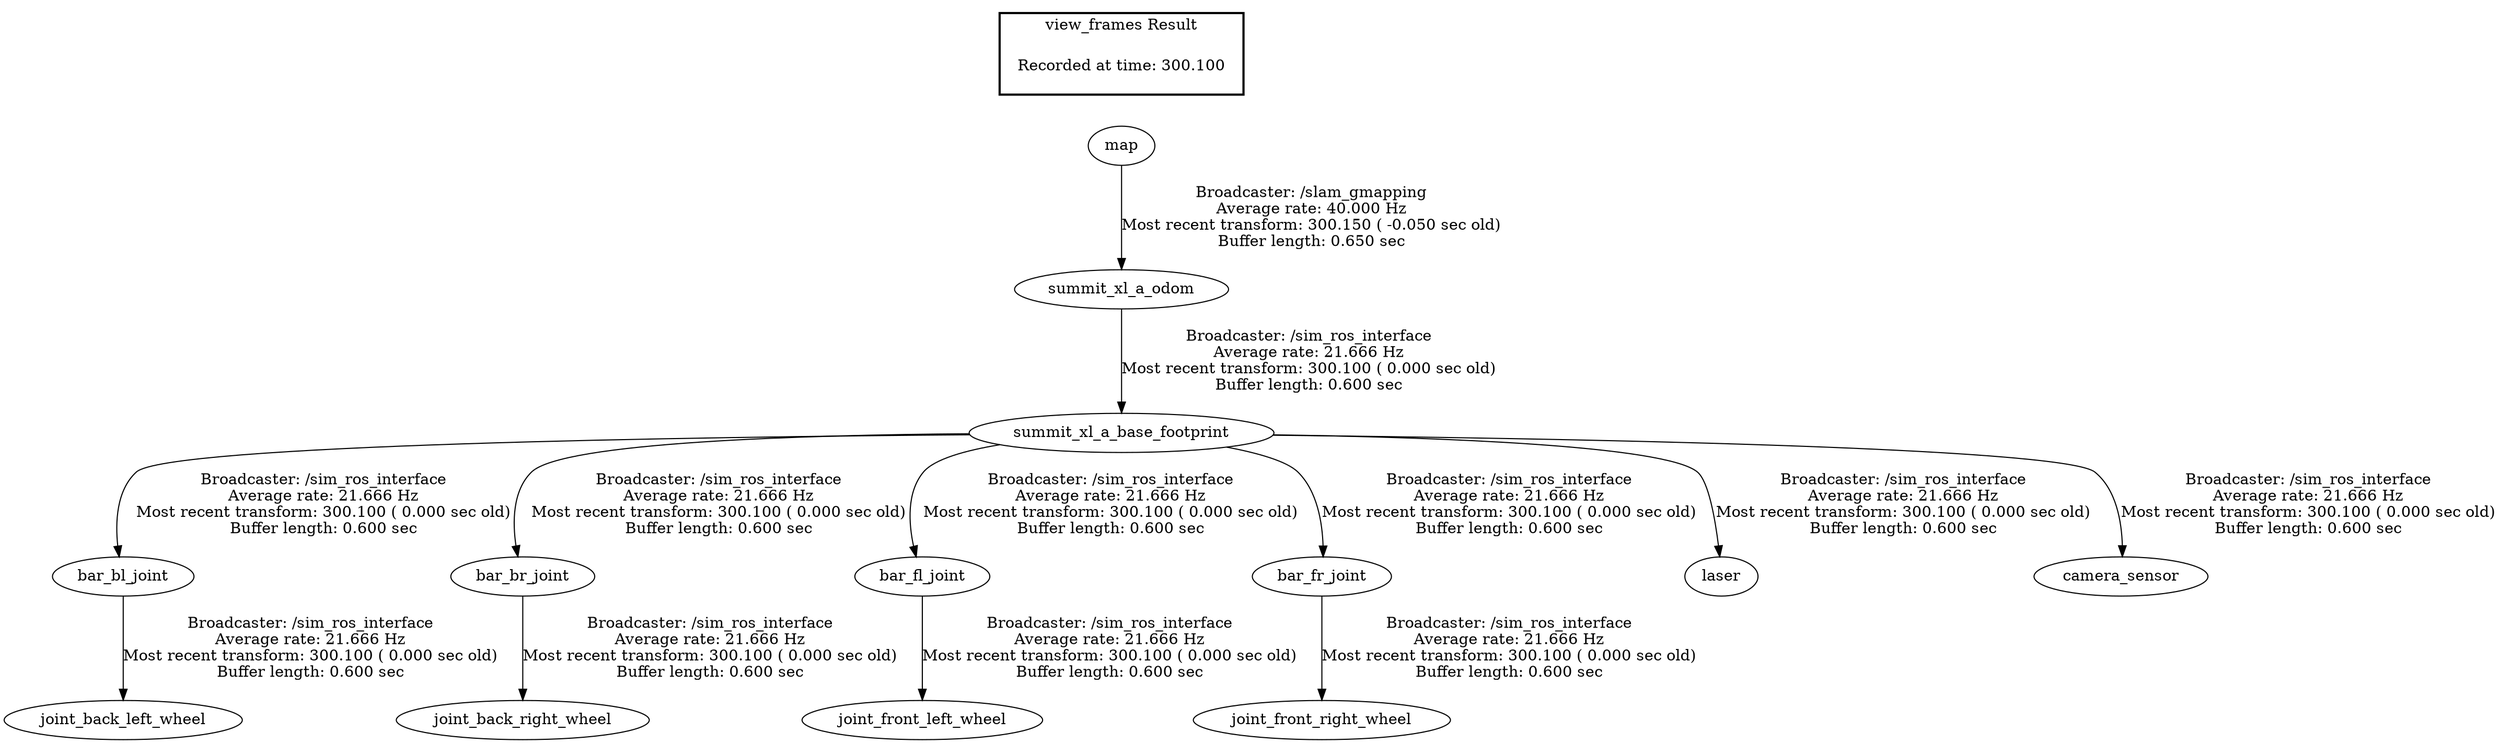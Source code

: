 digraph G {
"map" -> "summit_xl_a_odom"[label="Broadcaster: /slam_gmapping\nAverage rate: 40.000 Hz\nMost recent transform: 300.150 ( -0.050 sec old)\nBuffer length: 0.650 sec\n"];
"summit_xl_a_odom" -> "summit_xl_a_base_footprint"[label="Broadcaster: /sim_ros_interface\nAverage rate: 21.666 Hz\nMost recent transform: 300.100 ( 0.000 sec old)\nBuffer length: 0.600 sec\n"];
"summit_xl_a_base_footprint" -> "bar_bl_joint"[label="Broadcaster: /sim_ros_interface\nAverage rate: 21.666 Hz\nMost recent transform: 300.100 ( 0.000 sec old)\nBuffer length: 0.600 sec\n"];
"summit_xl_a_base_footprint" -> "bar_br_joint"[label="Broadcaster: /sim_ros_interface\nAverage rate: 21.666 Hz\nMost recent transform: 300.100 ( 0.000 sec old)\nBuffer length: 0.600 sec\n"];
"summit_xl_a_base_footprint" -> "bar_fl_joint"[label="Broadcaster: /sim_ros_interface\nAverage rate: 21.666 Hz\nMost recent transform: 300.100 ( 0.000 sec old)\nBuffer length: 0.600 sec\n"];
"summit_xl_a_base_footprint" -> "bar_fr_joint"[label="Broadcaster: /sim_ros_interface\nAverage rate: 21.666 Hz\nMost recent transform: 300.100 ( 0.000 sec old)\nBuffer length: 0.600 sec\n"];
"summit_xl_a_base_footprint" -> "laser"[label="Broadcaster: /sim_ros_interface\nAverage rate: 21.666 Hz\nMost recent transform: 300.100 ( 0.000 sec old)\nBuffer length: 0.600 sec\n"];
"summit_xl_a_base_footprint" -> "camera_sensor"[label="Broadcaster: /sim_ros_interface\nAverage rate: 21.666 Hz\nMost recent transform: 300.100 ( 0.000 sec old)\nBuffer length: 0.600 sec\n"];
"bar_bl_joint" -> "joint_back_left_wheel"[label="Broadcaster: /sim_ros_interface\nAverage rate: 21.666 Hz\nMost recent transform: 300.100 ( 0.000 sec old)\nBuffer length: 0.600 sec\n"];
"bar_br_joint" -> "joint_back_right_wheel"[label="Broadcaster: /sim_ros_interface\nAverage rate: 21.666 Hz\nMost recent transform: 300.100 ( 0.000 sec old)\nBuffer length: 0.600 sec\n"];
"bar_fl_joint" -> "joint_front_left_wheel"[label="Broadcaster: /sim_ros_interface\nAverage rate: 21.666 Hz\nMost recent transform: 300.100 ( 0.000 sec old)\nBuffer length: 0.600 sec\n"];
"bar_fr_joint" -> "joint_front_right_wheel"[label="Broadcaster: /sim_ros_interface\nAverage rate: 21.666 Hz\nMost recent transform: 300.100 ( 0.000 sec old)\nBuffer length: 0.600 sec\n"];
edge [style=invis];
 subgraph cluster_legend { style=bold; color=black; label ="view_frames Result";
"Recorded at time: 300.100"[ shape=plaintext ] ;
 }->"map";
}